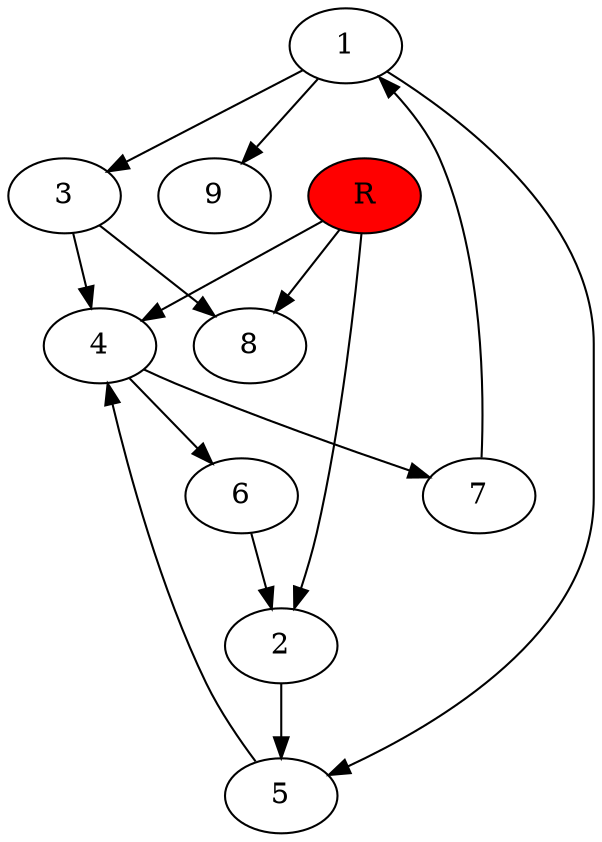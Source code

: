 digraph prb22366 {
	1
	2
	3
	4
	5
	6
	7
	8
	R [fillcolor="#ff0000" style=filled]
	1 -> 3
	1 -> 5
	1 -> 9
	2 -> 5
	3 -> 4
	3 -> 8
	4 -> 6
	4 -> 7
	5 -> 4
	6 -> 2
	7 -> 1
	R -> 2
	R -> 4
	R -> 8
}

